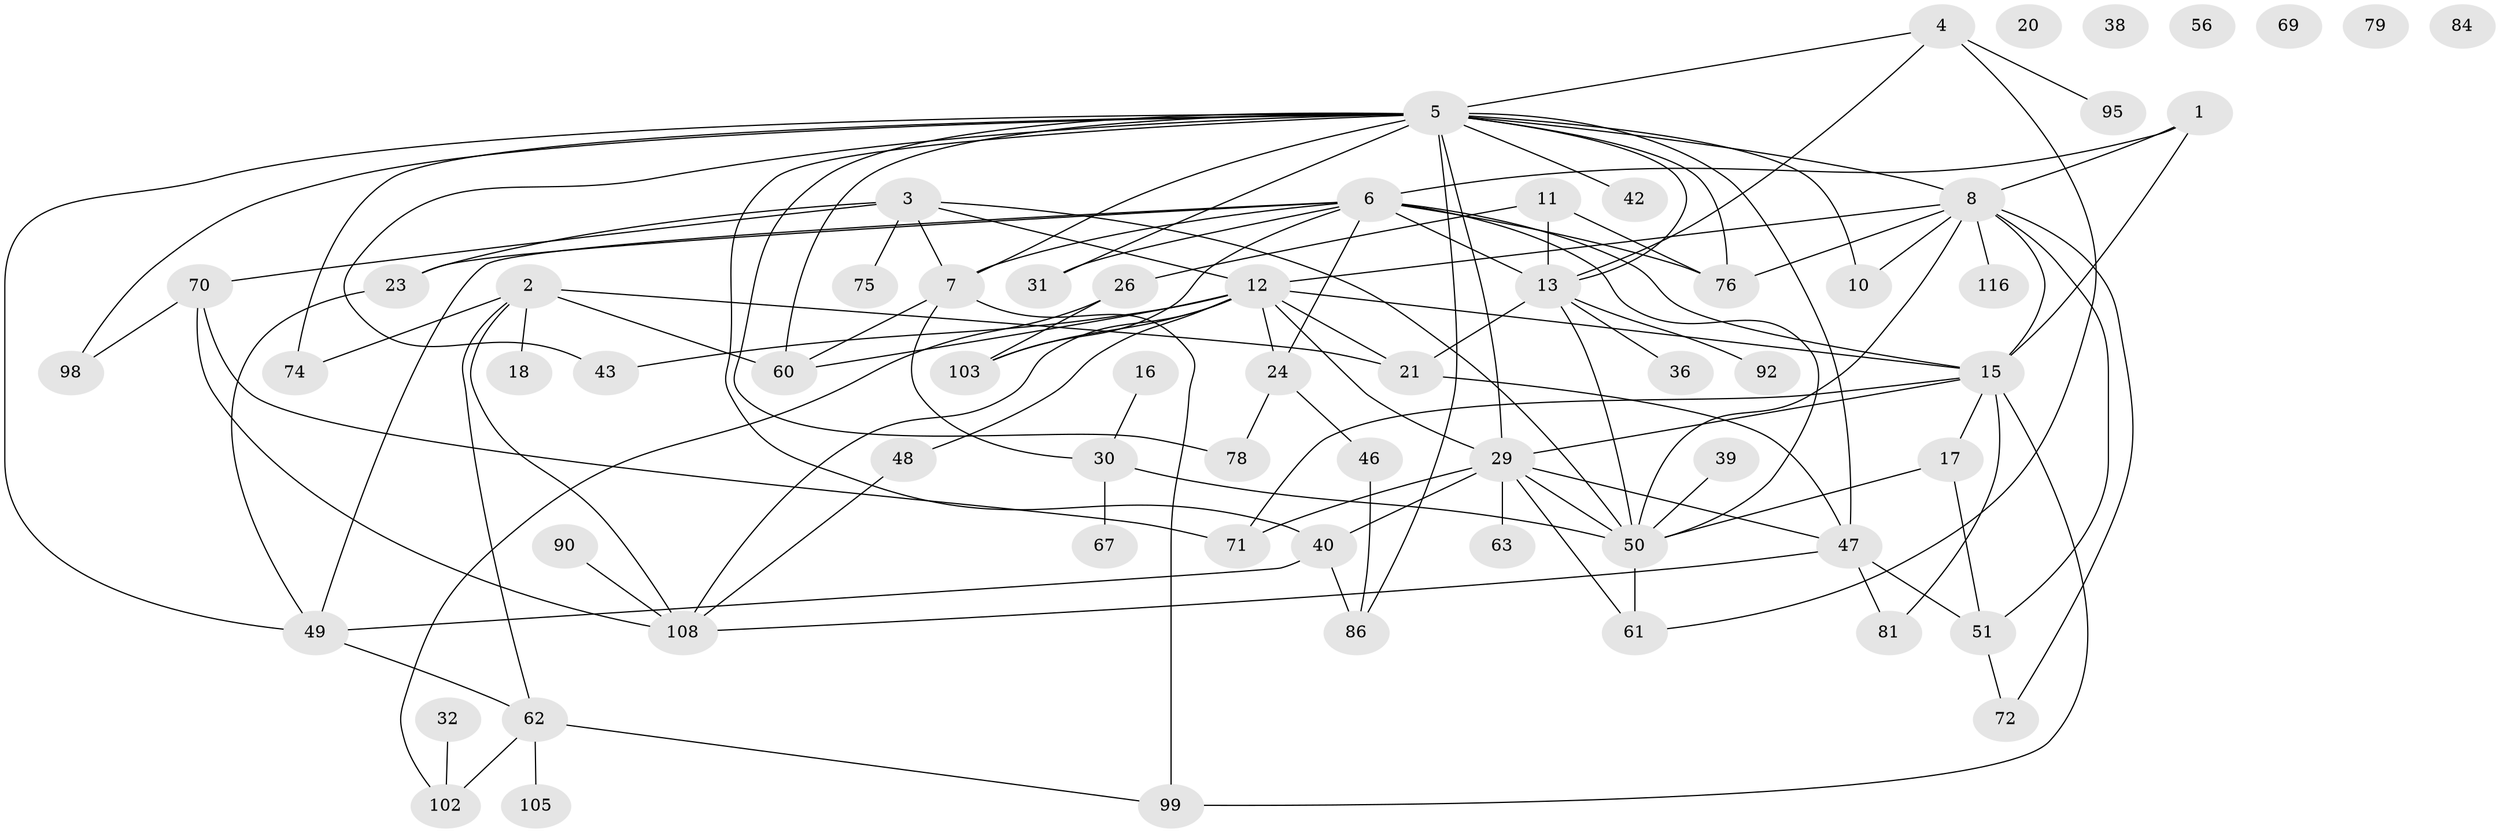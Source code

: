 // original degree distribution, {2: 0.2230769230769231, 4: 0.19230769230769232, 3: 0.23076923076923078, 6: 0.038461538461538464, 5: 0.09230769230769231, 8: 0.007692307692307693, 9: 0.007692307692307693, 1: 0.16153846153846155, 0: 0.046153846153846156}
// Generated by graph-tools (version 1.1) at 2025/12/03/09/25 04:12:53]
// undirected, 65 vertices, 114 edges
graph export_dot {
graph [start="1"]
  node [color=gray90,style=filled];
  1 [super="+22"];
  2 [super="+122"];
  3 [super="+27+88"];
  4;
  5 [super="+37+45+9"];
  6 [super="+58+53+33"];
  7 [super="+54+83"];
  8 [super="+109"];
  10;
  11 [super="+44"];
  12 [super="+41+85+25"];
  13 [super="+123+119+118+19"];
  15 [super="+28+97"];
  16;
  17 [super="+34"];
  18;
  20;
  21;
  23;
  24 [super="+87"];
  26;
  29 [super="+89+115+101"];
  30 [super="+107+117"];
  31 [super="+82"];
  32;
  36;
  38;
  39 [super="+52"];
  40 [super="+73"];
  42;
  43;
  46 [super="+120"];
  47 [super="+128"];
  48;
  49 [super="+124+127+57"];
  50 [super="+59"];
  51 [super="+66+55"];
  56;
  60;
  61 [super="+106"];
  62 [super="+80+64"];
  63;
  67;
  69;
  70 [super="+96"];
  71;
  72 [super="+94"];
  74;
  75;
  76;
  78;
  79;
  81;
  84;
  86;
  90;
  92 [super="+114"];
  95;
  98 [super="+100"];
  99;
  102;
  103 [super="+130"];
  105;
  108 [super="+111"];
  116;
  1 -- 8;
  1 -- 15;
  1 -- 6;
  2 -- 21;
  2 -- 74;
  2 -- 108;
  2 -- 18;
  2 -- 60;
  2 -- 62;
  3 -- 7;
  3 -- 23;
  3 -- 75;
  3 -- 50;
  3 -- 70;
  3 -- 12;
  4 -- 95;
  4 -- 13;
  4 -- 5;
  4 -- 61;
  5 -- 49;
  5 -- 74;
  5 -- 60;
  5 -- 13 [weight=2];
  5 -- 86;
  5 -- 7;
  5 -- 8;
  5 -- 10;
  5 -- 43;
  5 -- 42;
  5 -- 76;
  5 -- 78;
  5 -- 47;
  5 -- 29;
  5 -- 98;
  5 -- 40;
  5 -- 31;
  6 -- 23;
  6 -- 50;
  6 -- 15;
  6 -- 49;
  6 -- 103;
  6 -- 24 [weight=3];
  6 -- 76;
  6 -- 31;
  6 -- 7;
  6 -- 13 [weight=2];
  7 -- 60;
  7 -- 99;
  7 -- 30;
  8 -- 72;
  8 -- 51;
  8 -- 50;
  8 -- 116;
  8 -- 10;
  8 -- 12;
  8 -- 76;
  8 -- 15;
  11 -- 26;
  11 -- 76;
  11 -- 13;
  12 -- 48;
  12 -- 108;
  12 -- 43;
  12 -- 103;
  12 -- 21;
  12 -- 24;
  12 -- 29;
  12 -- 60;
  12 -- 15;
  13 -- 21;
  13 -- 36;
  13 -- 50;
  13 -- 92;
  15 -- 29;
  15 -- 17;
  15 -- 81;
  15 -- 99;
  15 -- 71;
  16 -- 30;
  17 -- 51;
  17 -- 50;
  21 -- 47;
  23 -- 49;
  24 -- 78;
  24 -- 46;
  26 -- 102;
  26 -- 103;
  29 -- 63;
  29 -- 47;
  29 -- 71;
  29 -- 61;
  29 -- 50;
  29 -- 40;
  30 -- 67;
  30 -- 50 [weight=2];
  32 -- 102;
  39 -- 50;
  40 -- 86 [weight=2];
  40 -- 49;
  46 -- 86;
  47 -- 81;
  47 -- 108;
  47 -- 51;
  48 -- 108;
  49 -- 62 [weight=3];
  50 -- 61;
  51 -- 72;
  62 -- 102;
  62 -- 105;
  62 -- 99;
  70 -- 71;
  70 -- 98;
  70 -- 108;
  90 -- 108;
}
